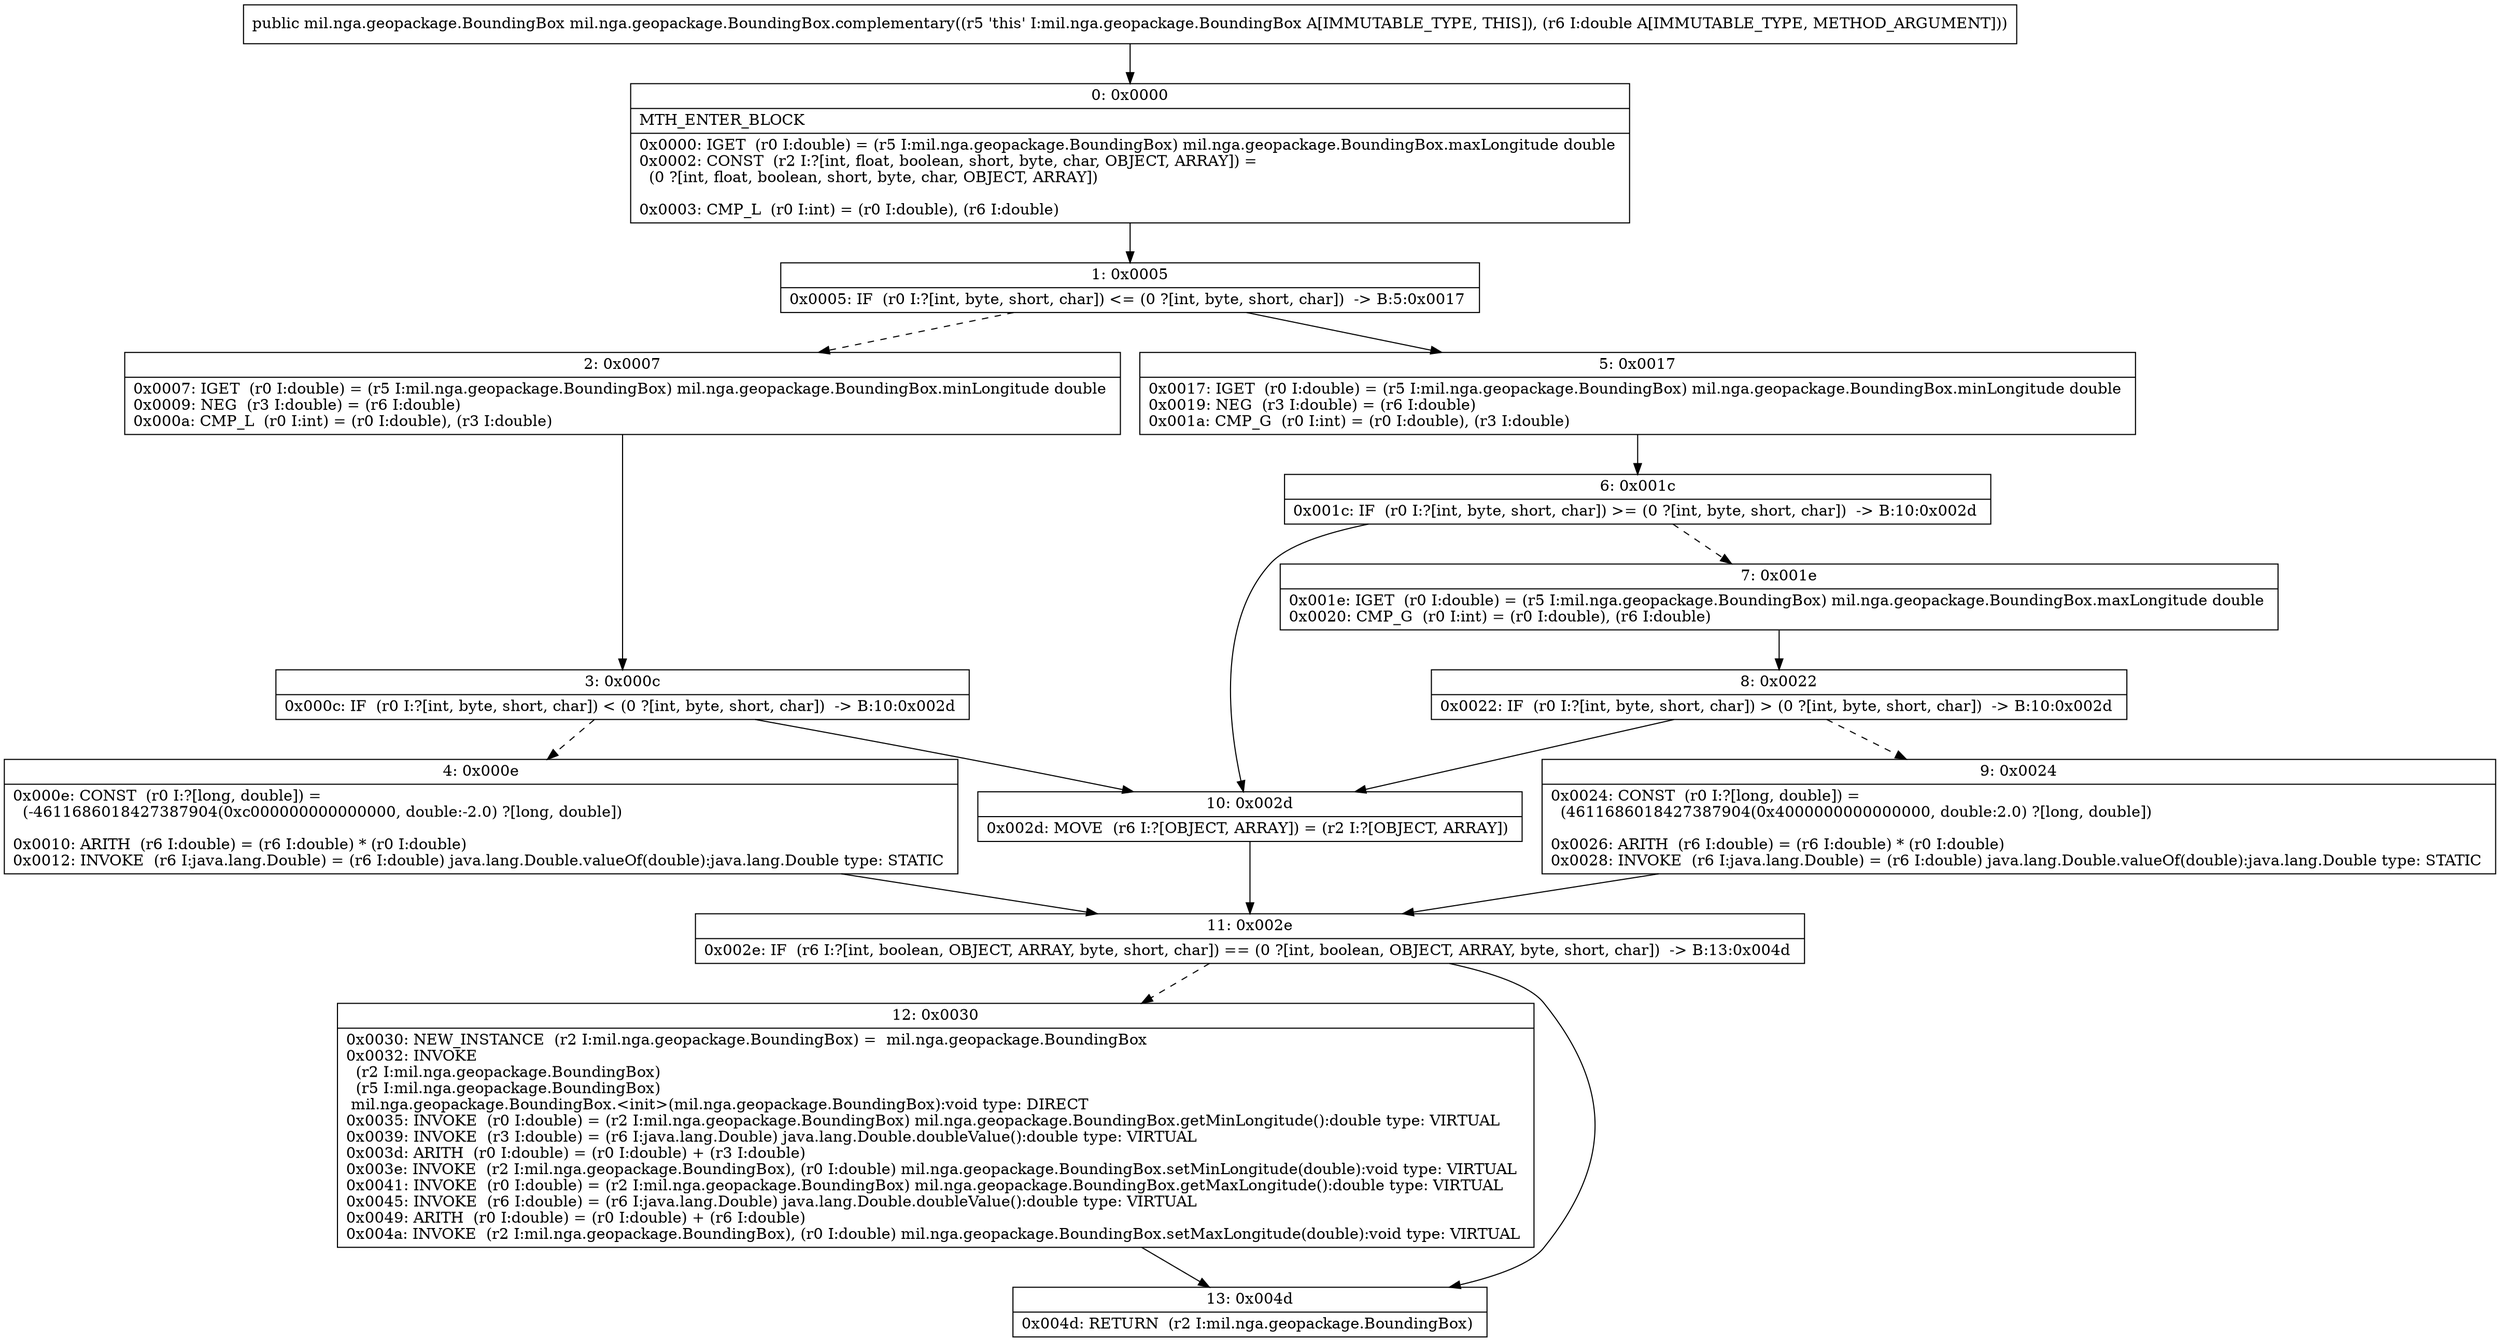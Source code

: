digraph "CFG formil.nga.geopackage.BoundingBox.complementary(D)Lmil\/nga\/geopackage\/BoundingBox;" {
Node_0 [shape=record,label="{0\:\ 0x0000|MTH_ENTER_BLOCK\l|0x0000: IGET  (r0 I:double) = (r5 I:mil.nga.geopackage.BoundingBox) mil.nga.geopackage.BoundingBox.maxLongitude double \l0x0002: CONST  (r2 I:?[int, float, boolean, short, byte, char, OBJECT, ARRAY]) = \l  (0 ?[int, float, boolean, short, byte, char, OBJECT, ARRAY])\l \l0x0003: CMP_L  (r0 I:int) = (r0 I:double), (r6 I:double) \l}"];
Node_1 [shape=record,label="{1\:\ 0x0005|0x0005: IF  (r0 I:?[int, byte, short, char]) \<= (0 ?[int, byte, short, char])  \-\> B:5:0x0017 \l}"];
Node_2 [shape=record,label="{2\:\ 0x0007|0x0007: IGET  (r0 I:double) = (r5 I:mil.nga.geopackage.BoundingBox) mil.nga.geopackage.BoundingBox.minLongitude double \l0x0009: NEG  (r3 I:double) = (r6 I:double) \l0x000a: CMP_L  (r0 I:int) = (r0 I:double), (r3 I:double) \l}"];
Node_3 [shape=record,label="{3\:\ 0x000c|0x000c: IF  (r0 I:?[int, byte, short, char]) \< (0 ?[int, byte, short, char])  \-\> B:10:0x002d \l}"];
Node_4 [shape=record,label="{4\:\ 0x000e|0x000e: CONST  (r0 I:?[long, double]) = \l  (\-4611686018427387904(0xc000000000000000, double:\-2.0) ?[long, double])\l \l0x0010: ARITH  (r6 I:double) = (r6 I:double) * (r0 I:double) \l0x0012: INVOKE  (r6 I:java.lang.Double) = (r6 I:double) java.lang.Double.valueOf(double):java.lang.Double type: STATIC \l}"];
Node_5 [shape=record,label="{5\:\ 0x0017|0x0017: IGET  (r0 I:double) = (r5 I:mil.nga.geopackage.BoundingBox) mil.nga.geopackage.BoundingBox.minLongitude double \l0x0019: NEG  (r3 I:double) = (r6 I:double) \l0x001a: CMP_G  (r0 I:int) = (r0 I:double), (r3 I:double) \l}"];
Node_6 [shape=record,label="{6\:\ 0x001c|0x001c: IF  (r0 I:?[int, byte, short, char]) \>= (0 ?[int, byte, short, char])  \-\> B:10:0x002d \l}"];
Node_7 [shape=record,label="{7\:\ 0x001e|0x001e: IGET  (r0 I:double) = (r5 I:mil.nga.geopackage.BoundingBox) mil.nga.geopackage.BoundingBox.maxLongitude double \l0x0020: CMP_G  (r0 I:int) = (r0 I:double), (r6 I:double) \l}"];
Node_8 [shape=record,label="{8\:\ 0x0022|0x0022: IF  (r0 I:?[int, byte, short, char]) \> (0 ?[int, byte, short, char])  \-\> B:10:0x002d \l}"];
Node_9 [shape=record,label="{9\:\ 0x0024|0x0024: CONST  (r0 I:?[long, double]) = \l  (4611686018427387904(0x4000000000000000, double:2.0) ?[long, double])\l \l0x0026: ARITH  (r6 I:double) = (r6 I:double) * (r0 I:double) \l0x0028: INVOKE  (r6 I:java.lang.Double) = (r6 I:double) java.lang.Double.valueOf(double):java.lang.Double type: STATIC \l}"];
Node_10 [shape=record,label="{10\:\ 0x002d|0x002d: MOVE  (r6 I:?[OBJECT, ARRAY]) = (r2 I:?[OBJECT, ARRAY]) \l}"];
Node_11 [shape=record,label="{11\:\ 0x002e|0x002e: IF  (r6 I:?[int, boolean, OBJECT, ARRAY, byte, short, char]) == (0 ?[int, boolean, OBJECT, ARRAY, byte, short, char])  \-\> B:13:0x004d \l}"];
Node_12 [shape=record,label="{12\:\ 0x0030|0x0030: NEW_INSTANCE  (r2 I:mil.nga.geopackage.BoundingBox) =  mil.nga.geopackage.BoundingBox \l0x0032: INVOKE  \l  (r2 I:mil.nga.geopackage.BoundingBox)\l  (r5 I:mil.nga.geopackage.BoundingBox)\l mil.nga.geopackage.BoundingBox.\<init\>(mil.nga.geopackage.BoundingBox):void type: DIRECT \l0x0035: INVOKE  (r0 I:double) = (r2 I:mil.nga.geopackage.BoundingBox) mil.nga.geopackage.BoundingBox.getMinLongitude():double type: VIRTUAL \l0x0039: INVOKE  (r3 I:double) = (r6 I:java.lang.Double) java.lang.Double.doubleValue():double type: VIRTUAL \l0x003d: ARITH  (r0 I:double) = (r0 I:double) + (r3 I:double) \l0x003e: INVOKE  (r2 I:mil.nga.geopackage.BoundingBox), (r0 I:double) mil.nga.geopackage.BoundingBox.setMinLongitude(double):void type: VIRTUAL \l0x0041: INVOKE  (r0 I:double) = (r2 I:mil.nga.geopackage.BoundingBox) mil.nga.geopackage.BoundingBox.getMaxLongitude():double type: VIRTUAL \l0x0045: INVOKE  (r6 I:double) = (r6 I:java.lang.Double) java.lang.Double.doubleValue():double type: VIRTUAL \l0x0049: ARITH  (r0 I:double) = (r0 I:double) + (r6 I:double) \l0x004a: INVOKE  (r2 I:mil.nga.geopackage.BoundingBox), (r0 I:double) mil.nga.geopackage.BoundingBox.setMaxLongitude(double):void type: VIRTUAL \l}"];
Node_13 [shape=record,label="{13\:\ 0x004d|0x004d: RETURN  (r2 I:mil.nga.geopackage.BoundingBox) \l}"];
MethodNode[shape=record,label="{public mil.nga.geopackage.BoundingBox mil.nga.geopackage.BoundingBox.complementary((r5 'this' I:mil.nga.geopackage.BoundingBox A[IMMUTABLE_TYPE, THIS]), (r6 I:double A[IMMUTABLE_TYPE, METHOD_ARGUMENT])) }"];
MethodNode -> Node_0;
Node_0 -> Node_1;
Node_1 -> Node_2[style=dashed];
Node_1 -> Node_5;
Node_2 -> Node_3;
Node_3 -> Node_4[style=dashed];
Node_3 -> Node_10;
Node_4 -> Node_11;
Node_5 -> Node_6;
Node_6 -> Node_7[style=dashed];
Node_6 -> Node_10;
Node_7 -> Node_8;
Node_8 -> Node_9[style=dashed];
Node_8 -> Node_10;
Node_9 -> Node_11;
Node_10 -> Node_11;
Node_11 -> Node_12[style=dashed];
Node_11 -> Node_13;
Node_12 -> Node_13;
}

